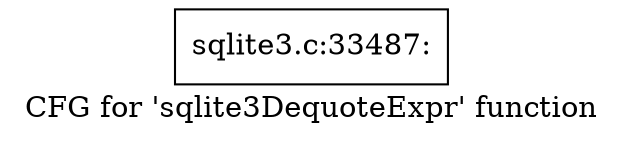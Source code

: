 digraph "CFG for 'sqlite3DequoteExpr' function" {
	label="CFG for 'sqlite3DequoteExpr' function";

	Node0x55c0f910c9a0 [shape=record,label="{sqlite3.c:33487:}"];
}
